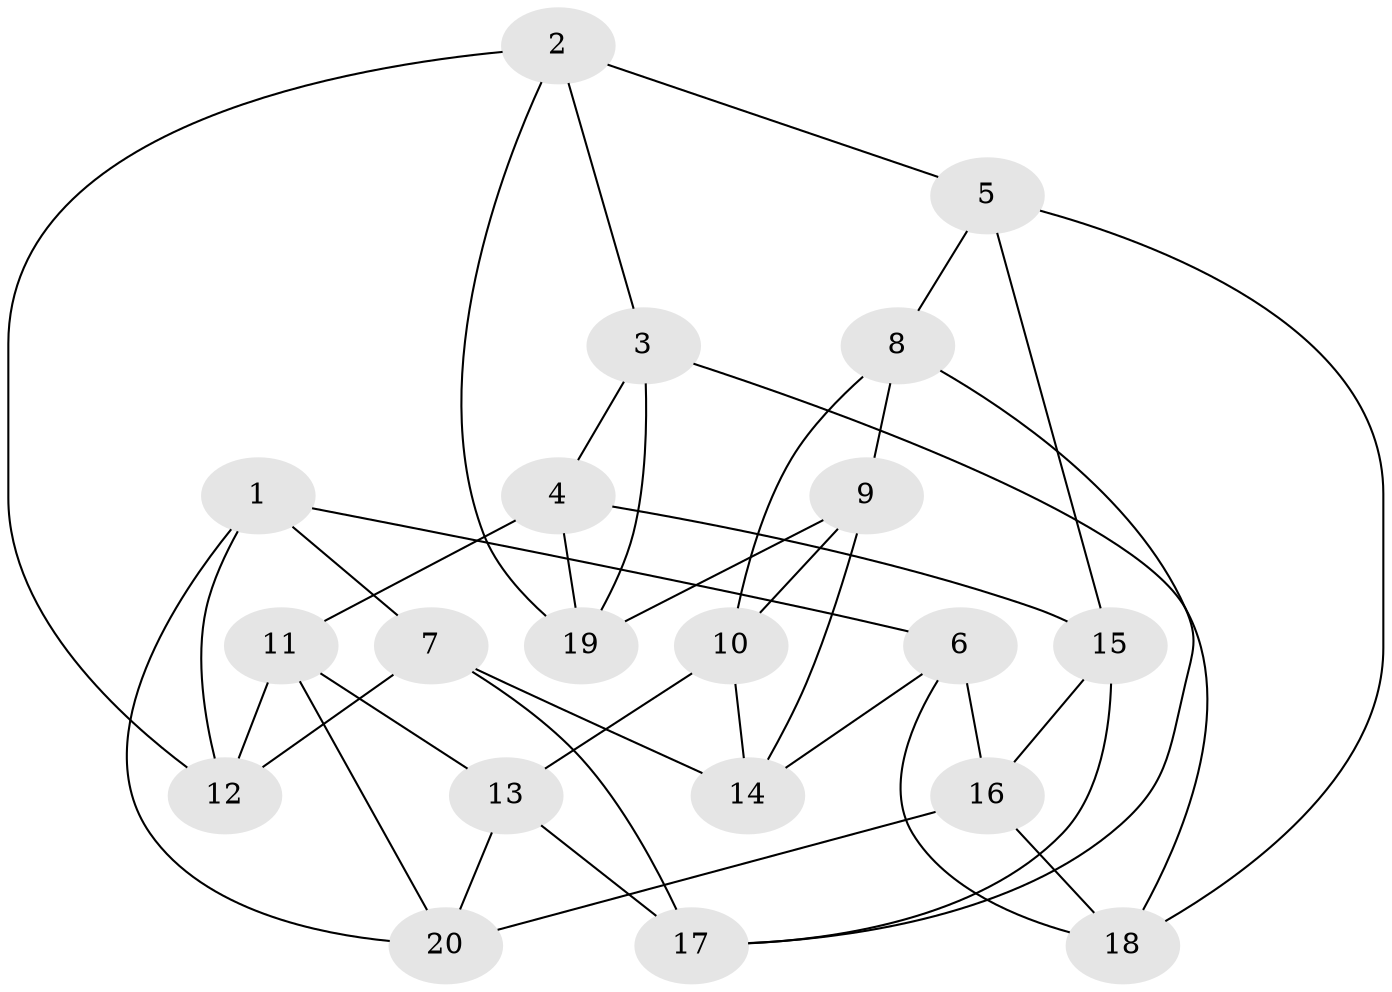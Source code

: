 // Generated by graph-tools (version 1.1) at 2025/46/02/15/25 05:46:28]
// undirected, 20 vertices, 40 edges
graph export_dot {
graph [start="1"]
  node [color=gray90,style=filled];
  1;
  2;
  3;
  4;
  5;
  6;
  7;
  8;
  9;
  10;
  11;
  12;
  13;
  14;
  15;
  16;
  17;
  18;
  19;
  20;
  1 -- 6;
  1 -- 12;
  1 -- 20;
  1 -- 7;
  2 -- 12;
  2 -- 19;
  2 -- 5;
  2 -- 3;
  3 -- 19;
  3 -- 4;
  3 -- 18;
  4 -- 19;
  4 -- 15;
  4 -- 11;
  5 -- 18;
  5 -- 15;
  5 -- 8;
  6 -- 14;
  6 -- 16;
  6 -- 18;
  7 -- 14;
  7 -- 17;
  7 -- 12;
  8 -- 9;
  8 -- 17;
  8 -- 10;
  9 -- 14;
  9 -- 10;
  9 -- 19;
  10 -- 13;
  10 -- 14;
  11 -- 20;
  11 -- 12;
  11 -- 13;
  13 -- 17;
  13 -- 20;
  15 -- 16;
  15 -- 17;
  16 -- 20;
  16 -- 18;
}
